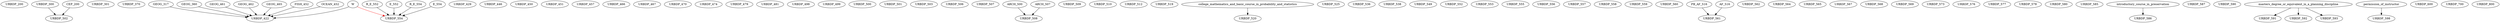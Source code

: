 digraph G {
    URBDP_200;
    URBDP_300;
    URBDP_301;
    URBDP_370;
    edge [color=black];
    GEOG_317 -> URBDP_422;
    GEOG_360 -> URBDP_422;
    GEOG_461 -> URBDP_422;
    GEOG_462 -> URBDP_422;
    GEOG_465 -> URBDP_422;
    FISH_452 -> URBDP_422;
    OCEAN_452 -> URBDP_422;
    W -> URBDP_422;
    URBDP_429;
    URBDP_446;
    URBDP_450;
    URBDP_451;
    URBDP_457;
    URBDP_466;
    URBDP_467;
    URBDP_470;
    URBDP_474;
    URBDP_479;
    URBDP_481;
    URBDP_498;
    URBDP_499;
    URBDP_500;
    URBDP_501;
    edge [color=black];
    CEP_200 -> URBDP_502;
    URBDP_300 -> URBDP_502;
    URBDP_503;
    URBDP_506;
    URBDP_507;
    edge [color=black];
    ARCH_500 -> URBDP_508;
    ARCH_507 -> URBDP_508;
    URBDP_509;
    URBDP_510;
    URBDP_512;
    URBDP_519;
    edge [color=black];
    college_mathematics_and_basic_course_in_probability_and_statistics -> URBDP_520;
    URBDP_525;
    URBDP_536;
    URBDP_538;
    URBDP_549;
    URBDP_552;
    URBDP_553;
    edge [color=black];
    R_E_552 -> URBDP_554;
    E_552 -> URBDP_554;
    R_E_554 -> URBDP_554;
    E_554 -> URBDP_554;
    edge [color=red];
    W -> URBDP_554;
    URBDP_555;
    URBDP_556;
    URBDP_557;
    URBDP_558;
    URBDP_559;
    URBDP_560;
    edge [color=black];
    PB_AF_516 -> URBDP_561;
    AF_516 -> URBDP_561;
    URBDP_562;
    URBDP_564;
    URBDP_565;
    URBDP_567;
    URBDP_568;
    URBDP_569;
    URBDP_573;
    URBDP_576;
    URBDP_577;
    URBDP_578;
    URBDP_580;
    URBDP_585;
    edge [color=black];
    introductory_course_in_preservation -> URBDP_586;
    URBDP_587;
    URBDP_590;
    edge [color=black];
    masters_degree_or_equivalent_in_a_planning_discipline -> URBDP_591;
    edge [color=black];
    masters_degree_or_equivalent_in_a_planning_discipline -> URBDP_592;
    edge [color=black];
    masters_degree_or_equivalent_in_a_planning_discipline -> URBDP_593;
    edge [color=black];
    permission_of_instructor -> URBDP_598;
    URBDP_600;
    URBDP_700;
    URBDP_800;
}

